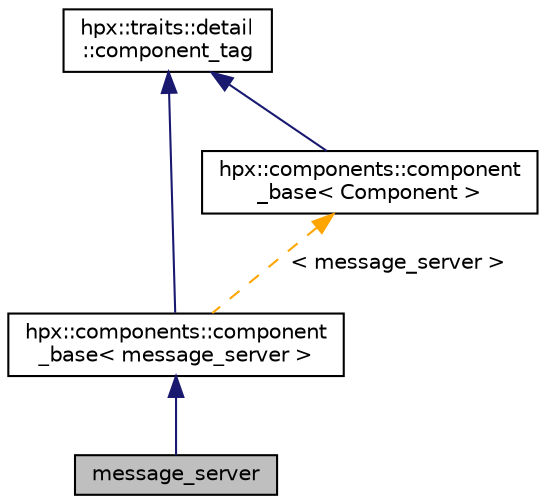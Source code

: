 digraph "message_server"
{
  edge [fontname="Helvetica",fontsize="10",labelfontname="Helvetica",labelfontsize="10"];
  node [fontname="Helvetica",fontsize="10",shape=record];
  Node0 [label="message_server",height=0.2,width=0.4,color="black", fillcolor="grey75", style="filled", fontcolor="black"];
  Node1 -> Node0 [dir="back",color="midnightblue",fontsize="10",style="solid",fontname="Helvetica"];
  Node1 [label="hpx::components::component\l_base\< message_server \>",height=0.2,width=0.4,color="black", fillcolor="white", style="filled",URL="$d2/de6/classhpx_1_1components_1_1component__base.html"];
  Node2 -> Node1 [dir="back",color="midnightblue",fontsize="10",style="solid",fontname="Helvetica"];
  Node2 [label="hpx::traits::detail\l::component_tag",height=0.2,width=0.4,color="black", fillcolor="white", style="filled",URL="$d8/d79/structhpx_1_1traits_1_1detail_1_1component__tag.html"];
  Node3 -> Node1 [dir="back",color="orange",fontsize="10",style="dashed",label=" \< message_server \>" ,fontname="Helvetica"];
  Node3 [label="hpx::components::component\l_base\< Component \>",height=0.2,width=0.4,color="black", fillcolor="white", style="filled",URL="$d2/de6/classhpx_1_1components_1_1component__base.html"];
  Node2 -> Node3 [dir="back",color="midnightblue",fontsize="10",style="solid",fontname="Helvetica"];
}
